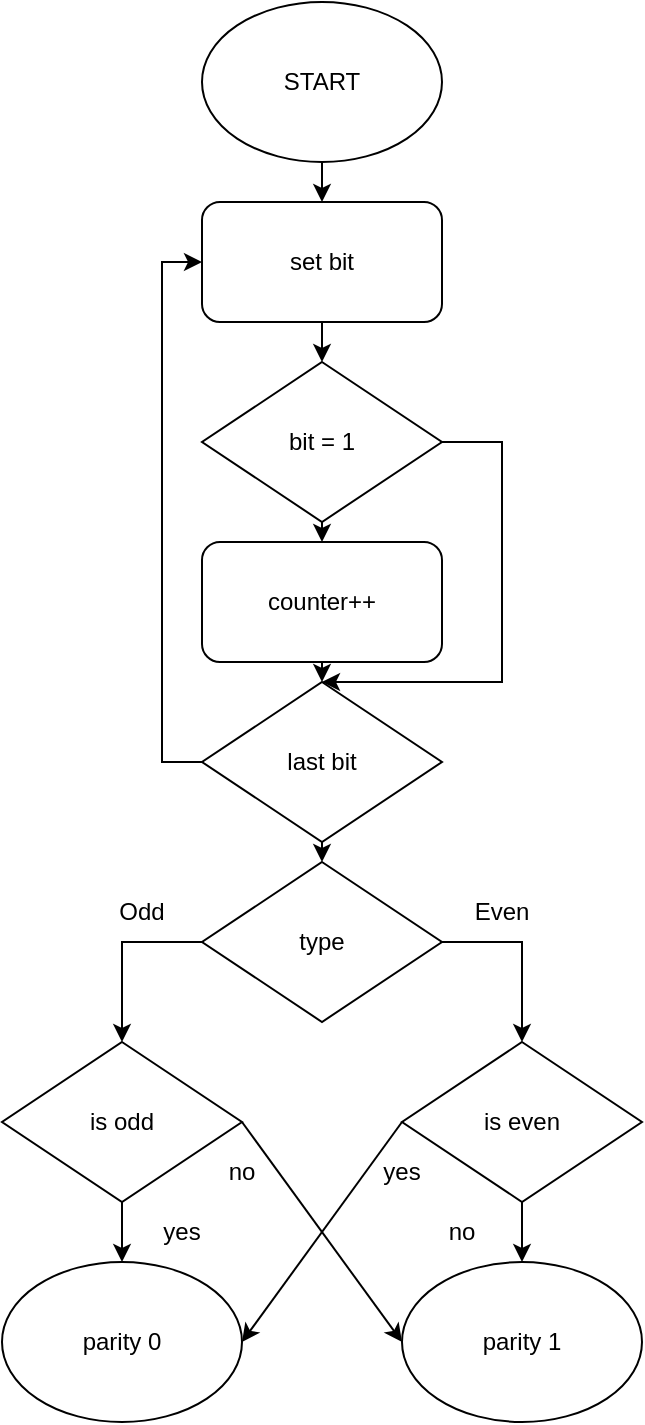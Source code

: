 <mxfile version="15.7.0" type="device"><diagram id="BmrGXMGQc-vzynQMG-gZ" name="Page-1"><mxGraphModel dx="317" dy="479" grid="1" gridSize="10" guides="1" tooltips="1" connect="1" arrows="1" fold="1" page="1" pageScale="1" pageWidth="827" pageHeight="1169" math="0" shadow="0"><root><mxCell id="0"/><mxCell id="1" parent="0"/><mxCell id="ac7qeXQVyVAjbVYUp87u-3" style="edgeStyle=orthogonalEdgeStyle;rounded=0;orthogonalLoop=1;jettySize=auto;html=1;exitX=0.5;exitY=1;exitDx=0;exitDy=0;entryX=0.5;entryY=0;entryDx=0;entryDy=0;" edge="1" parent="1" source="ac7qeXQVyVAjbVYUp87u-1" target="ac7qeXQVyVAjbVYUp87u-2"><mxGeometry relative="1" as="geometry"/></mxCell><mxCell id="ac7qeXQVyVAjbVYUp87u-1" value="START" style="ellipse;whiteSpace=wrap;html=1;" vertex="1" parent="1"><mxGeometry x="240" y="80" width="120" height="80" as="geometry"/></mxCell><mxCell id="ac7qeXQVyVAjbVYUp87u-5" style="edgeStyle=orthogonalEdgeStyle;rounded=0;orthogonalLoop=1;jettySize=auto;html=1;exitX=0.5;exitY=1;exitDx=0;exitDy=0;entryX=0.5;entryY=0;entryDx=0;entryDy=0;" edge="1" parent="1" source="ac7qeXQVyVAjbVYUp87u-2" target="ac7qeXQVyVAjbVYUp87u-4"><mxGeometry relative="1" as="geometry"/></mxCell><mxCell id="ac7qeXQVyVAjbVYUp87u-2" value="set bit" style="rounded=1;whiteSpace=wrap;html=1;" vertex="1" parent="1"><mxGeometry x="240" y="180" width="120" height="60" as="geometry"/></mxCell><mxCell id="ac7qeXQVyVAjbVYUp87u-7" style="edgeStyle=orthogonalEdgeStyle;rounded=0;orthogonalLoop=1;jettySize=auto;html=1;exitX=0.5;exitY=1;exitDx=0;exitDy=0;entryX=0.5;entryY=0;entryDx=0;entryDy=0;" edge="1" parent="1" source="ac7qeXQVyVAjbVYUp87u-4" target="ac7qeXQVyVAjbVYUp87u-6"><mxGeometry relative="1" as="geometry"/></mxCell><mxCell id="ac7qeXQVyVAjbVYUp87u-11" style="edgeStyle=orthogonalEdgeStyle;rounded=0;orthogonalLoop=1;jettySize=auto;html=1;exitX=1;exitY=0.5;exitDx=0;exitDy=0;" edge="1" parent="1" source="ac7qeXQVyVAjbVYUp87u-4" target="ac7qeXQVyVAjbVYUp87u-8"><mxGeometry relative="1" as="geometry"><mxPoint x="380" y="430" as="targetPoint"/><Array as="points"><mxPoint x="390" y="300"/><mxPoint x="390" y="420"/></Array></mxGeometry></mxCell><mxCell id="ac7qeXQVyVAjbVYUp87u-4" value="bit = 1" style="rhombus;whiteSpace=wrap;html=1;" vertex="1" parent="1"><mxGeometry x="240" y="260" width="120" height="80" as="geometry"/></mxCell><mxCell id="ac7qeXQVyVAjbVYUp87u-10" style="edgeStyle=orthogonalEdgeStyle;rounded=0;orthogonalLoop=1;jettySize=auto;html=1;exitX=0.5;exitY=1;exitDx=0;exitDy=0;entryX=0.5;entryY=0;entryDx=0;entryDy=0;" edge="1" parent="1" source="ac7qeXQVyVAjbVYUp87u-6" target="ac7qeXQVyVAjbVYUp87u-8"><mxGeometry relative="1" as="geometry"/></mxCell><mxCell id="ac7qeXQVyVAjbVYUp87u-6" value="counter++" style="rounded=1;whiteSpace=wrap;html=1;" vertex="1" parent="1"><mxGeometry x="240" y="350" width="120" height="60" as="geometry"/></mxCell><mxCell id="ac7qeXQVyVAjbVYUp87u-12" style="edgeStyle=orthogonalEdgeStyle;rounded=0;orthogonalLoop=1;jettySize=auto;html=1;exitX=0;exitY=0.5;exitDx=0;exitDy=0;entryX=0;entryY=0.5;entryDx=0;entryDy=0;" edge="1" parent="1" source="ac7qeXQVyVAjbVYUp87u-8" target="ac7qeXQVyVAjbVYUp87u-2"><mxGeometry relative="1" as="geometry"><mxPoint x="200" y="210" as="targetPoint"/><Array as="points"><mxPoint x="220" y="460"/><mxPoint x="220" y="210"/></Array></mxGeometry></mxCell><mxCell id="ac7qeXQVyVAjbVYUp87u-14" style="edgeStyle=orthogonalEdgeStyle;rounded=0;orthogonalLoop=1;jettySize=auto;html=1;exitX=0.5;exitY=1;exitDx=0;exitDy=0;entryX=0.5;entryY=0;entryDx=0;entryDy=0;" edge="1" parent="1" source="ac7qeXQVyVAjbVYUp87u-8" target="ac7qeXQVyVAjbVYUp87u-13"><mxGeometry relative="1" as="geometry"/></mxCell><mxCell id="ac7qeXQVyVAjbVYUp87u-8" value="last bit" style="rhombus;whiteSpace=wrap;html=1;" vertex="1" parent="1"><mxGeometry x="240" y="420" width="120" height="80" as="geometry"/></mxCell><mxCell id="ac7qeXQVyVAjbVYUp87u-17" style="edgeStyle=orthogonalEdgeStyle;rounded=0;orthogonalLoop=1;jettySize=auto;html=1;exitX=0;exitY=0.5;exitDx=0;exitDy=0;entryX=0.5;entryY=0;entryDx=0;entryDy=0;" edge="1" parent="1" source="ac7qeXQVyVAjbVYUp87u-13" target="ac7qeXQVyVAjbVYUp87u-15"><mxGeometry relative="1" as="geometry"/></mxCell><mxCell id="ac7qeXQVyVAjbVYUp87u-18" style="edgeStyle=orthogonalEdgeStyle;rounded=0;orthogonalLoop=1;jettySize=auto;html=1;exitX=1;exitY=0.5;exitDx=0;exitDy=0;entryX=0.5;entryY=0;entryDx=0;entryDy=0;" edge="1" parent="1" source="ac7qeXQVyVAjbVYUp87u-13" target="ac7qeXQVyVAjbVYUp87u-16"><mxGeometry relative="1" as="geometry"/></mxCell><mxCell id="ac7qeXQVyVAjbVYUp87u-13" value="type" style="rhombus;whiteSpace=wrap;html=1;" vertex="1" parent="1"><mxGeometry x="240" y="510" width="120" height="80" as="geometry"/></mxCell><mxCell id="ac7qeXQVyVAjbVYUp87u-23" style="edgeStyle=orthogonalEdgeStyle;rounded=0;orthogonalLoop=1;jettySize=auto;html=1;exitX=0.5;exitY=1;exitDx=0;exitDy=0;entryX=0.5;entryY=0;entryDx=0;entryDy=0;" edge="1" parent="1" source="ac7qeXQVyVAjbVYUp87u-15" target="ac7qeXQVyVAjbVYUp87u-21"><mxGeometry relative="1" as="geometry"/></mxCell><mxCell id="ac7qeXQVyVAjbVYUp87u-25" style="rounded=0;orthogonalLoop=1;jettySize=auto;html=1;exitX=1;exitY=0.5;exitDx=0;exitDy=0;entryX=0;entryY=0.5;entryDx=0;entryDy=0;" edge="1" parent="1" source="ac7qeXQVyVAjbVYUp87u-15" target="ac7qeXQVyVAjbVYUp87u-22"><mxGeometry relative="1" as="geometry"/></mxCell><mxCell id="ac7qeXQVyVAjbVYUp87u-15" value="is odd" style="rhombus;whiteSpace=wrap;html=1;" vertex="1" parent="1"><mxGeometry x="140" y="600" width="120" height="80" as="geometry"/></mxCell><mxCell id="ac7qeXQVyVAjbVYUp87u-24" style="edgeStyle=orthogonalEdgeStyle;rounded=0;orthogonalLoop=1;jettySize=auto;html=1;exitX=0.5;exitY=1;exitDx=0;exitDy=0;entryX=0.5;entryY=0;entryDx=0;entryDy=0;" edge="1" parent="1" source="ac7qeXQVyVAjbVYUp87u-16" target="ac7qeXQVyVAjbVYUp87u-22"><mxGeometry relative="1" as="geometry"/></mxCell><mxCell id="ac7qeXQVyVAjbVYUp87u-26" style="edgeStyle=none;rounded=0;orthogonalLoop=1;jettySize=auto;html=1;exitX=0;exitY=0.5;exitDx=0;exitDy=0;entryX=1;entryY=0.5;entryDx=0;entryDy=0;" edge="1" parent="1" source="ac7qeXQVyVAjbVYUp87u-16" target="ac7qeXQVyVAjbVYUp87u-21"><mxGeometry relative="1" as="geometry"/></mxCell><mxCell id="ac7qeXQVyVAjbVYUp87u-16" value="is even" style="rhombus;whiteSpace=wrap;html=1;" vertex="1" parent="1"><mxGeometry x="340" y="600" width="120" height="80" as="geometry"/></mxCell><mxCell id="ac7qeXQVyVAjbVYUp87u-19" value="Even" style="text;html=1;strokeColor=none;fillColor=none;align=center;verticalAlign=middle;whiteSpace=wrap;rounded=0;" vertex="1" parent="1"><mxGeometry x="360" y="520" width="60" height="30" as="geometry"/></mxCell><mxCell id="ac7qeXQVyVAjbVYUp87u-20" value="Odd" style="text;html=1;strokeColor=none;fillColor=none;align=center;verticalAlign=middle;whiteSpace=wrap;rounded=0;" vertex="1" parent="1"><mxGeometry x="180" y="520" width="60" height="30" as="geometry"/></mxCell><mxCell id="ac7qeXQVyVAjbVYUp87u-21" value="parity 0" style="ellipse;whiteSpace=wrap;html=1;" vertex="1" parent="1"><mxGeometry x="140" y="710" width="120" height="80" as="geometry"/></mxCell><mxCell id="ac7qeXQVyVAjbVYUp87u-22" value="parity 1" style="ellipse;whiteSpace=wrap;html=1;" vertex="1" parent="1"><mxGeometry x="340" y="710" width="120" height="80" as="geometry"/></mxCell><mxCell id="ac7qeXQVyVAjbVYUp87u-27" value="yes" style="text;html=1;strokeColor=none;fillColor=none;align=center;verticalAlign=middle;whiteSpace=wrap;rounded=0;" vertex="1" parent="1"><mxGeometry x="200" y="680" width="60" height="30" as="geometry"/></mxCell><mxCell id="ac7qeXQVyVAjbVYUp87u-28" value="yes" style="text;html=1;strokeColor=none;fillColor=none;align=center;verticalAlign=middle;whiteSpace=wrap;rounded=0;" vertex="1" parent="1"><mxGeometry x="310" y="650" width="60" height="30" as="geometry"/></mxCell><mxCell id="ac7qeXQVyVAjbVYUp87u-29" value="no" style="text;html=1;strokeColor=none;fillColor=none;align=center;verticalAlign=middle;whiteSpace=wrap;rounded=0;" vertex="1" parent="1"><mxGeometry x="230" y="650" width="60" height="30" as="geometry"/></mxCell><mxCell id="ac7qeXQVyVAjbVYUp87u-30" value="no" style="text;html=1;strokeColor=none;fillColor=none;align=center;verticalAlign=middle;whiteSpace=wrap;rounded=0;" vertex="1" parent="1"><mxGeometry x="340" y="680" width="60" height="30" as="geometry"/></mxCell></root></mxGraphModel></diagram></mxfile>